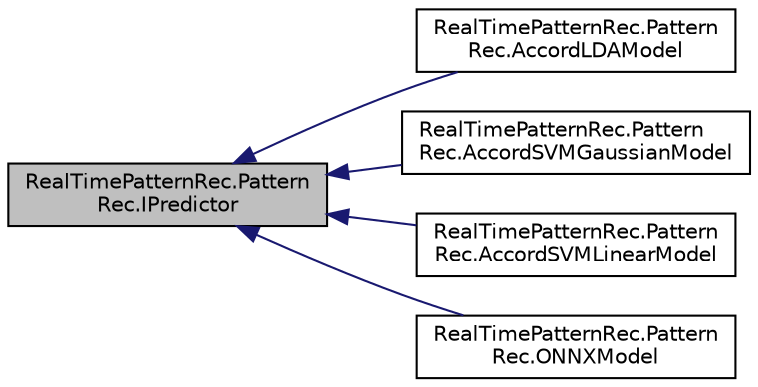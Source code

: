 digraph "RealTimePatternRec.PatternRec.IPredictor"
{
 // LATEX_PDF_SIZE
  edge [fontname="Helvetica",fontsize="10",labelfontname="Helvetica",labelfontsize="10"];
  node [fontname="Helvetica",fontsize="10",shape=record];
  rankdir="LR";
  Node1 [label="RealTimePatternRec.Pattern\lRec.IPredictor",height=0.2,width=0.4,color="black", fillcolor="grey75", style="filled", fontcolor="black",tooltip="Predictor interface to standardize implemented predictors"];
  Node1 -> Node2 [dir="back",color="midnightblue",fontsize="10",style="solid",fontname="Helvetica"];
  Node2 [label="RealTimePatternRec.Pattern\lRec.AccordLDAModel",height=0.2,width=0.4,color="black", fillcolor="white", style="filled",URL="$class_real_time_pattern_rec_1_1_pattern_rec_1_1_accord_l_d_a_model.html",tooltip="LDA predictor using model from ACCORD.NET library"];
  Node1 -> Node3 [dir="back",color="midnightblue",fontsize="10",style="solid",fontname="Helvetica"];
  Node3 [label="RealTimePatternRec.Pattern\lRec.AccordSVMGaussianModel",height=0.2,width=0.4,color="black", fillcolor="white", style="filled",URL="$class_real_time_pattern_rec_1_1_pattern_rec_1_1_accord_s_v_m_gaussian_model.html",tooltip="SVM predictor with gaussian kernel using model from ACCORD.NET library"];
  Node1 -> Node4 [dir="back",color="midnightblue",fontsize="10",style="solid",fontname="Helvetica"];
  Node4 [label="RealTimePatternRec.Pattern\lRec.AccordSVMLinearModel",height=0.2,width=0.4,color="black", fillcolor="white", style="filled",URL="$class_real_time_pattern_rec_1_1_pattern_rec_1_1_accord_s_v_m_linear_model.html",tooltip="SVM predictor with gaussian kernel using model from ACCORD.NET library"];
  Node1 -> Node5 [dir="back",color="midnightblue",fontsize="10",style="solid",fontname="Helvetica"];
  Node5 [label="RealTimePatternRec.Pattern\lRec.ONNXModel",height=0.2,width=0.4,color="black", fillcolor="white", style="filled",URL="$class_real_time_pattern_rec_1_1_pattern_rec_1_1_o_n_n_x_model.html",tooltip="holds a pre-trained Open Neural Network eXchange model and provides some simple functionality to mani..."];
}
